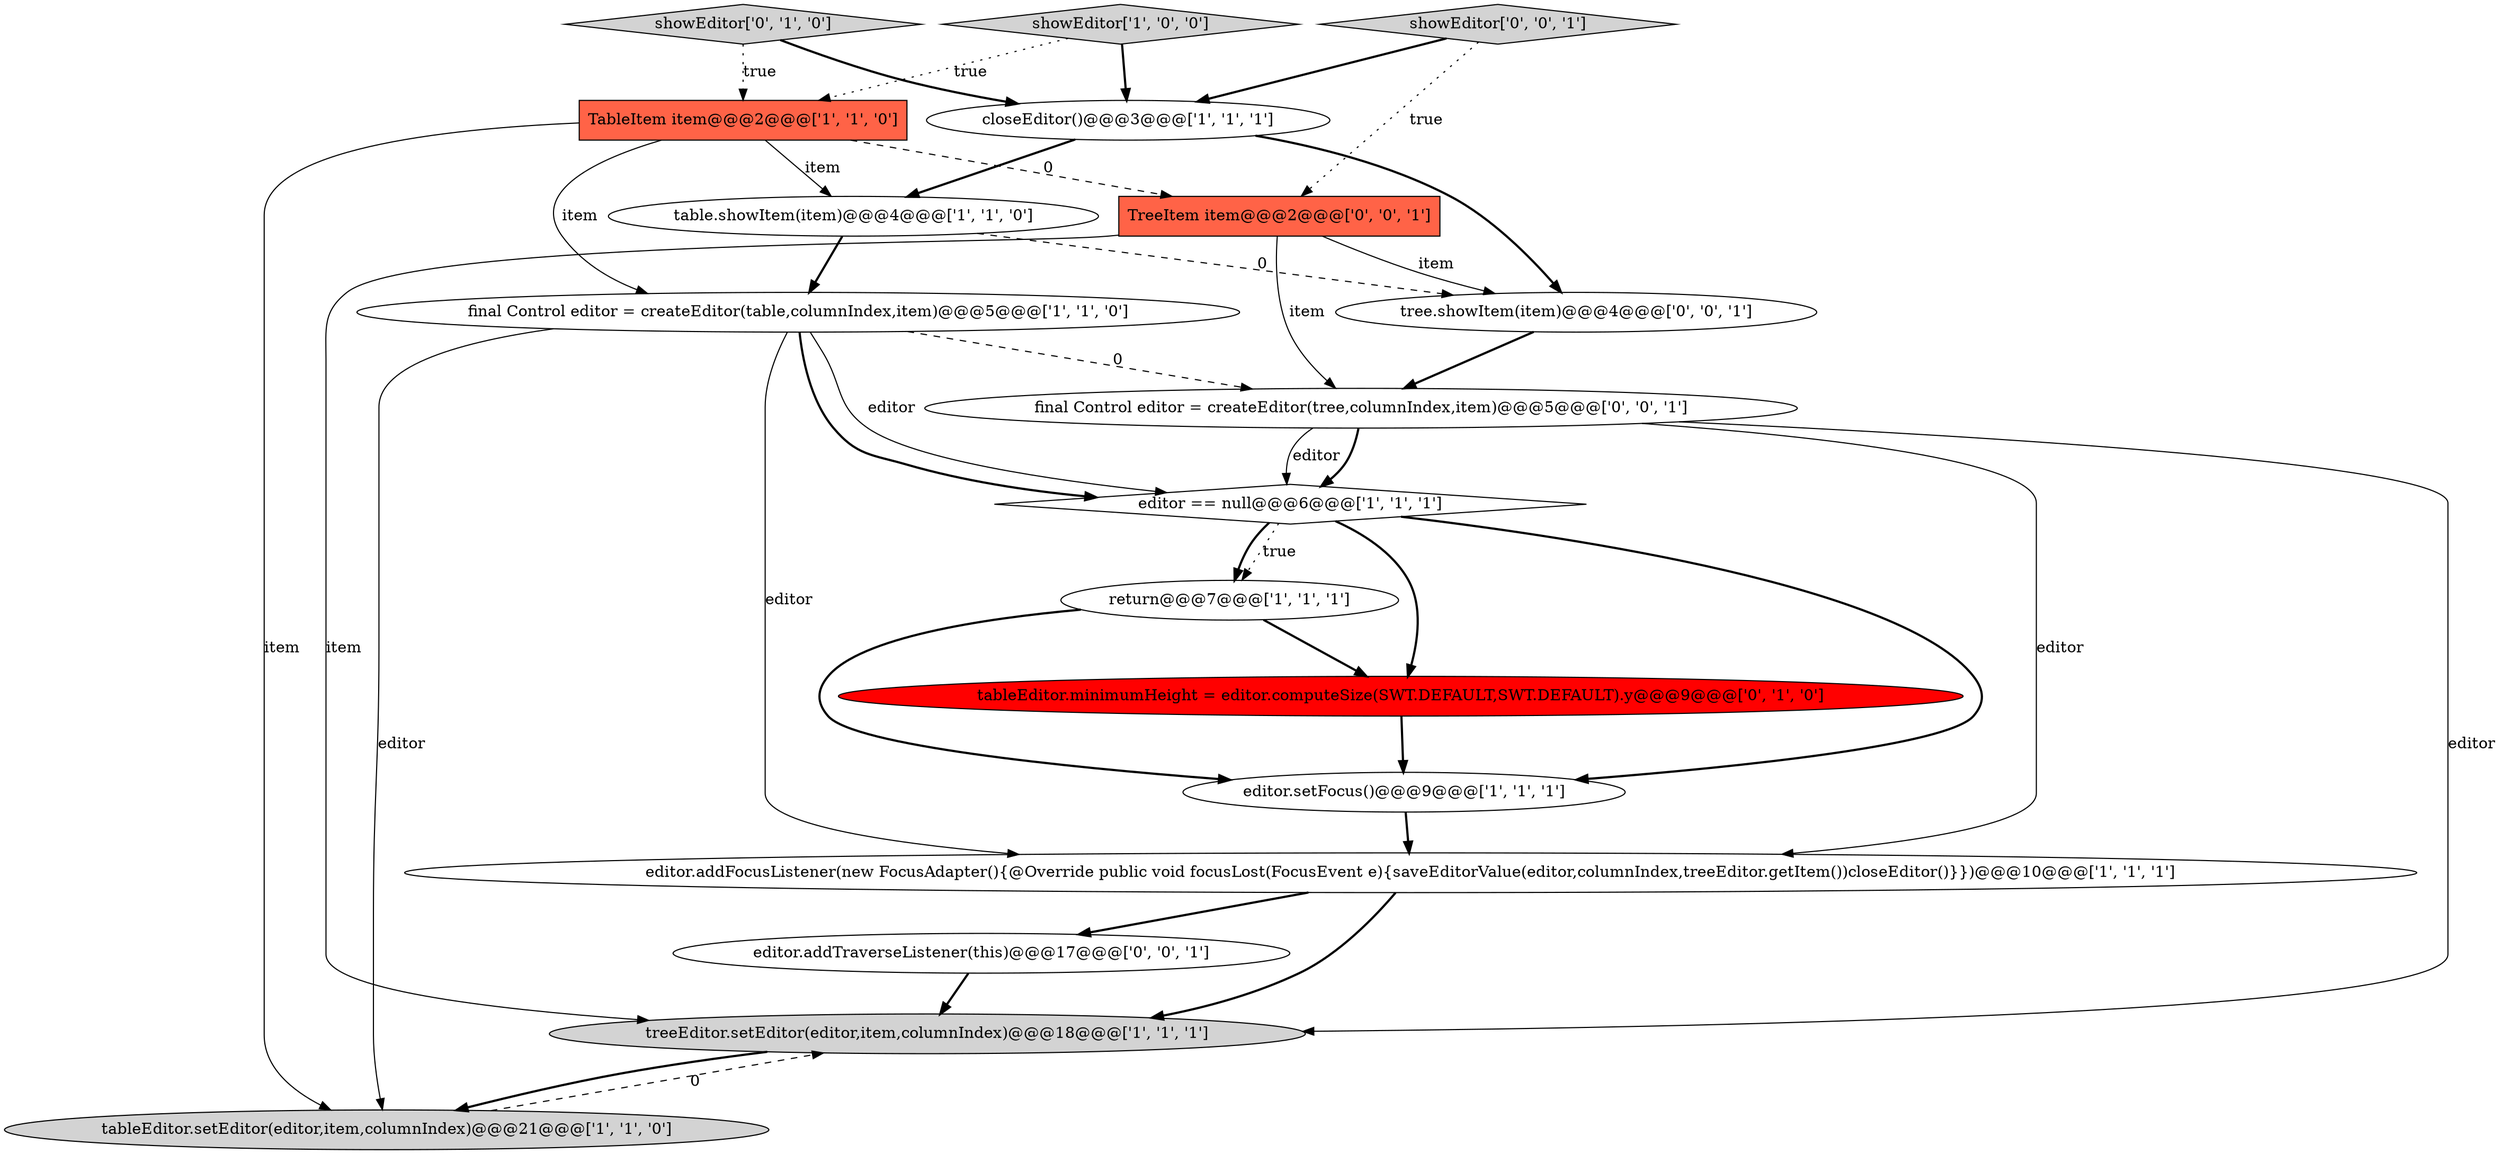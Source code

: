 digraph {
4 [style = filled, label = "treeEditor.setEditor(editor,item,columnIndex)@@@18@@@['1', '1', '1']", fillcolor = lightgray, shape = ellipse image = "AAA0AAABBB1BBB"];
5 [style = filled, label = "editor == null@@@6@@@['1', '1', '1']", fillcolor = white, shape = diamond image = "AAA0AAABBB1BBB"];
0 [style = filled, label = "tableEditor.setEditor(editor,item,columnIndex)@@@21@@@['1', '1', '0']", fillcolor = lightgray, shape = ellipse image = "AAA0AAABBB1BBB"];
13 [style = filled, label = "TreeItem item@@@2@@@['0', '0', '1']", fillcolor = tomato, shape = box image = "AAA0AAABBB3BBB"];
3 [style = filled, label = "editor.addFocusListener(new FocusAdapter(){@Override public void focusLost(FocusEvent e){saveEditorValue(editor,columnIndex,treeEditor.getItem())closeEditor()}})@@@10@@@['1', '1', '1']", fillcolor = white, shape = ellipse image = "AAA0AAABBB1BBB"];
17 [style = filled, label = "tree.showItem(item)@@@4@@@['0', '0', '1']", fillcolor = white, shape = ellipse image = "AAA0AAABBB3BBB"];
6 [style = filled, label = "showEditor['1', '0', '0']", fillcolor = lightgray, shape = diamond image = "AAA0AAABBB1BBB"];
15 [style = filled, label = "editor.addTraverseListener(this)@@@17@@@['0', '0', '1']", fillcolor = white, shape = ellipse image = "AAA0AAABBB3BBB"];
10 [style = filled, label = "return@@@7@@@['1', '1', '1']", fillcolor = white, shape = ellipse image = "AAA0AAABBB1BBB"];
9 [style = filled, label = "table.showItem(item)@@@4@@@['1', '1', '0']", fillcolor = white, shape = ellipse image = "AAA0AAABBB1BBB"];
1 [style = filled, label = "editor.setFocus()@@@9@@@['1', '1', '1']", fillcolor = white, shape = ellipse image = "AAA0AAABBB1BBB"];
2 [style = filled, label = "final Control editor = createEditor(table,columnIndex,item)@@@5@@@['1', '1', '0']", fillcolor = white, shape = ellipse image = "AAA0AAABBB1BBB"];
16 [style = filled, label = "final Control editor = createEditor(tree,columnIndex,item)@@@5@@@['0', '0', '1']", fillcolor = white, shape = ellipse image = "AAA0AAABBB3BBB"];
14 [style = filled, label = "showEditor['0', '0', '1']", fillcolor = lightgray, shape = diamond image = "AAA0AAABBB3BBB"];
12 [style = filled, label = "tableEditor.minimumHeight = editor.computeSize(SWT.DEFAULT,SWT.DEFAULT).y@@@9@@@['0', '1', '0']", fillcolor = red, shape = ellipse image = "AAA1AAABBB2BBB"];
11 [style = filled, label = "showEditor['0', '1', '0']", fillcolor = lightgray, shape = diamond image = "AAA0AAABBB2BBB"];
7 [style = filled, label = "TableItem item@@@2@@@['1', '1', '0']", fillcolor = tomato, shape = box image = "AAA0AAABBB1BBB"];
8 [style = filled, label = "closeEditor()@@@3@@@['1', '1', '1']", fillcolor = white, shape = ellipse image = "AAA0AAABBB1BBB"];
11->7 [style = dotted, label="true"];
5->10 [style = bold, label=""];
9->2 [style = bold, label=""];
5->10 [style = dotted, label="true"];
1->3 [style = bold, label=""];
7->0 [style = solid, label="item"];
0->4 [style = dashed, label="0"];
3->15 [style = bold, label=""];
16->3 [style = solid, label="editor"];
12->1 [style = bold, label=""];
3->4 [style = bold, label=""];
14->13 [style = dotted, label="true"];
4->0 [style = bold, label=""];
8->17 [style = bold, label=""];
7->2 [style = solid, label="item"];
5->1 [style = bold, label=""];
13->16 [style = solid, label="item"];
13->4 [style = solid, label="item"];
2->3 [style = solid, label="editor"];
5->12 [style = bold, label=""];
10->12 [style = bold, label=""];
2->16 [style = dashed, label="0"];
9->17 [style = dashed, label="0"];
2->5 [style = solid, label="editor"];
6->8 [style = bold, label=""];
15->4 [style = bold, label=""];
8->9 [style = bold, label=""];
7->13 [style = dashed, label="0"];
6->7 [style = dotted, label="true"];
16->5 [style = bold, label=""];
11->8 [style = bold, label=""];
14->8 [style = bold, label=""];
2->0 [style = solid, label="editor"];
16->4 [style = solid, label="editor"];
10->1 [style = bold, label=""];
7->9 [style = solid, label="item"];
17->16 [style = bold, label=""];
13->17 [style = solid, label="item"];
2->5 [style = bold, label=""];
16->5 [style = solid, label="editor"];
}
